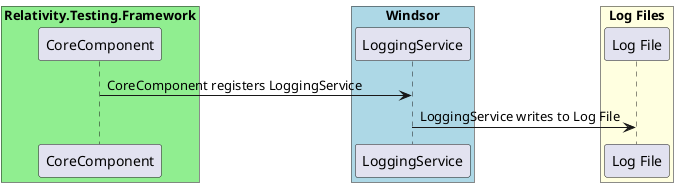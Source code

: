 @startuml Relativity.Testing.Framework Logging Sequence Diagram

box "Relativity.Testing.Framework" #LightGreen
participant "CoreComponent"
end box

box "Windsor" #LightBlue
participant "LoggingService"
end box

box "Log Files" #LightYellow
participant "Log File"
end box

"CoreComponent" -> "LoggingService" : CoreComponent registers LoggingService
"LoggingService" -> "Log File" : LoggingService writes to Log File

@enduml